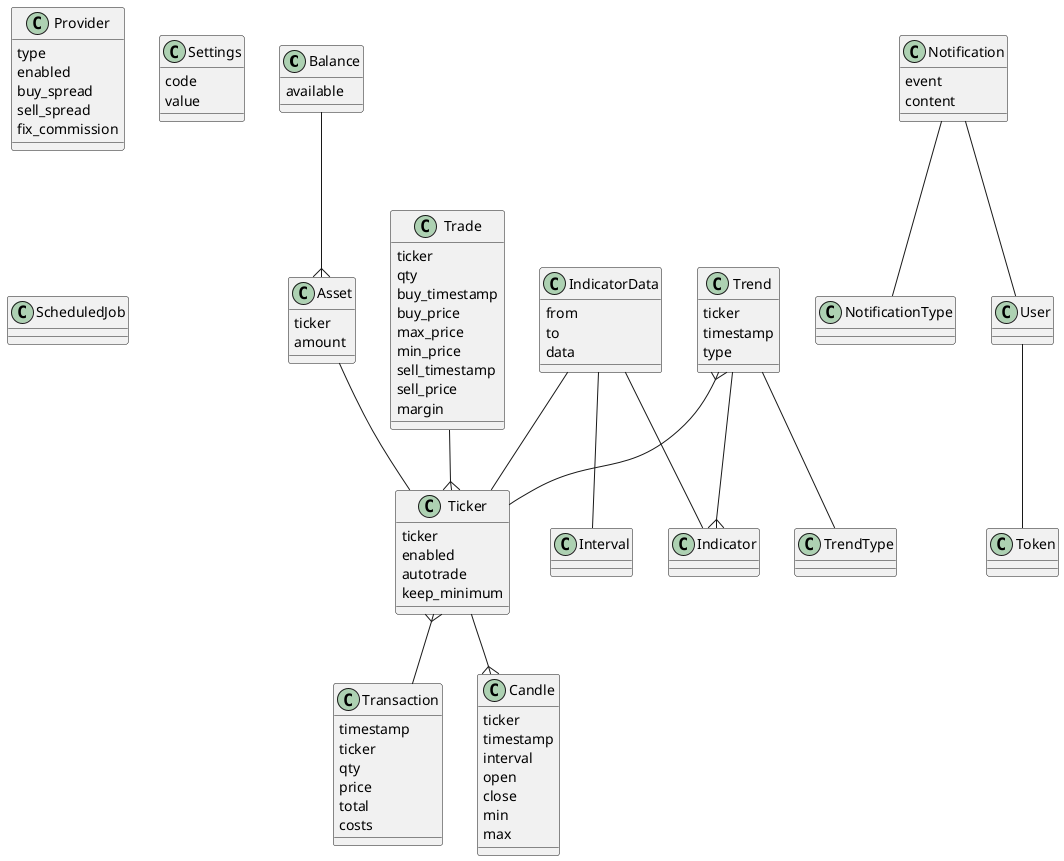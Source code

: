 @startuml model
class Balance {
  available
}

class Asset {
  ticker
  amount
}

Balance --{ Asset
Asset -- Ticker

class Trade {
  ticker
  qty
  buy_timestamp
  buy_price
  max_price
  min_price
  sell_timestamp
  sell_price
  margin

}

class Transaction {
  timestamp
  ticker
  qty
  price
  total
  costs
}

class Ticker {
  ticker
  enabled
  autotrade
  keep_minimum
}

class Candle {
  ticker
  timestamp
  interval
  open
  close
  min
  max
}

Ticker --{ Candle
Ticker }-- Transaction
Trade --{ Ticker
Trend }-- Ticker

class Provider {
  type
  enabled
  buy_spread
  sell_spread
  fix_commission
}

class Trend {
  ticker
  timestamp
  type
}

class Indicator {

}

class TrendType {
}

Trend -- TrendType
Trend --{ Indicator

class Settings {
  code
  value
}

class Notification {
  event
  content
}

class NotificationType

Notification -- NotificationType

class ScheduledJob {
}

class User {

}

class Token {

}

class IndicatorData {
  from
  to
  data
}

User -- Token
Notification -- User

IndicatorData -- Indicator
IndicatorData -- Ticker
IndicatorData -- Interval
@enduml
